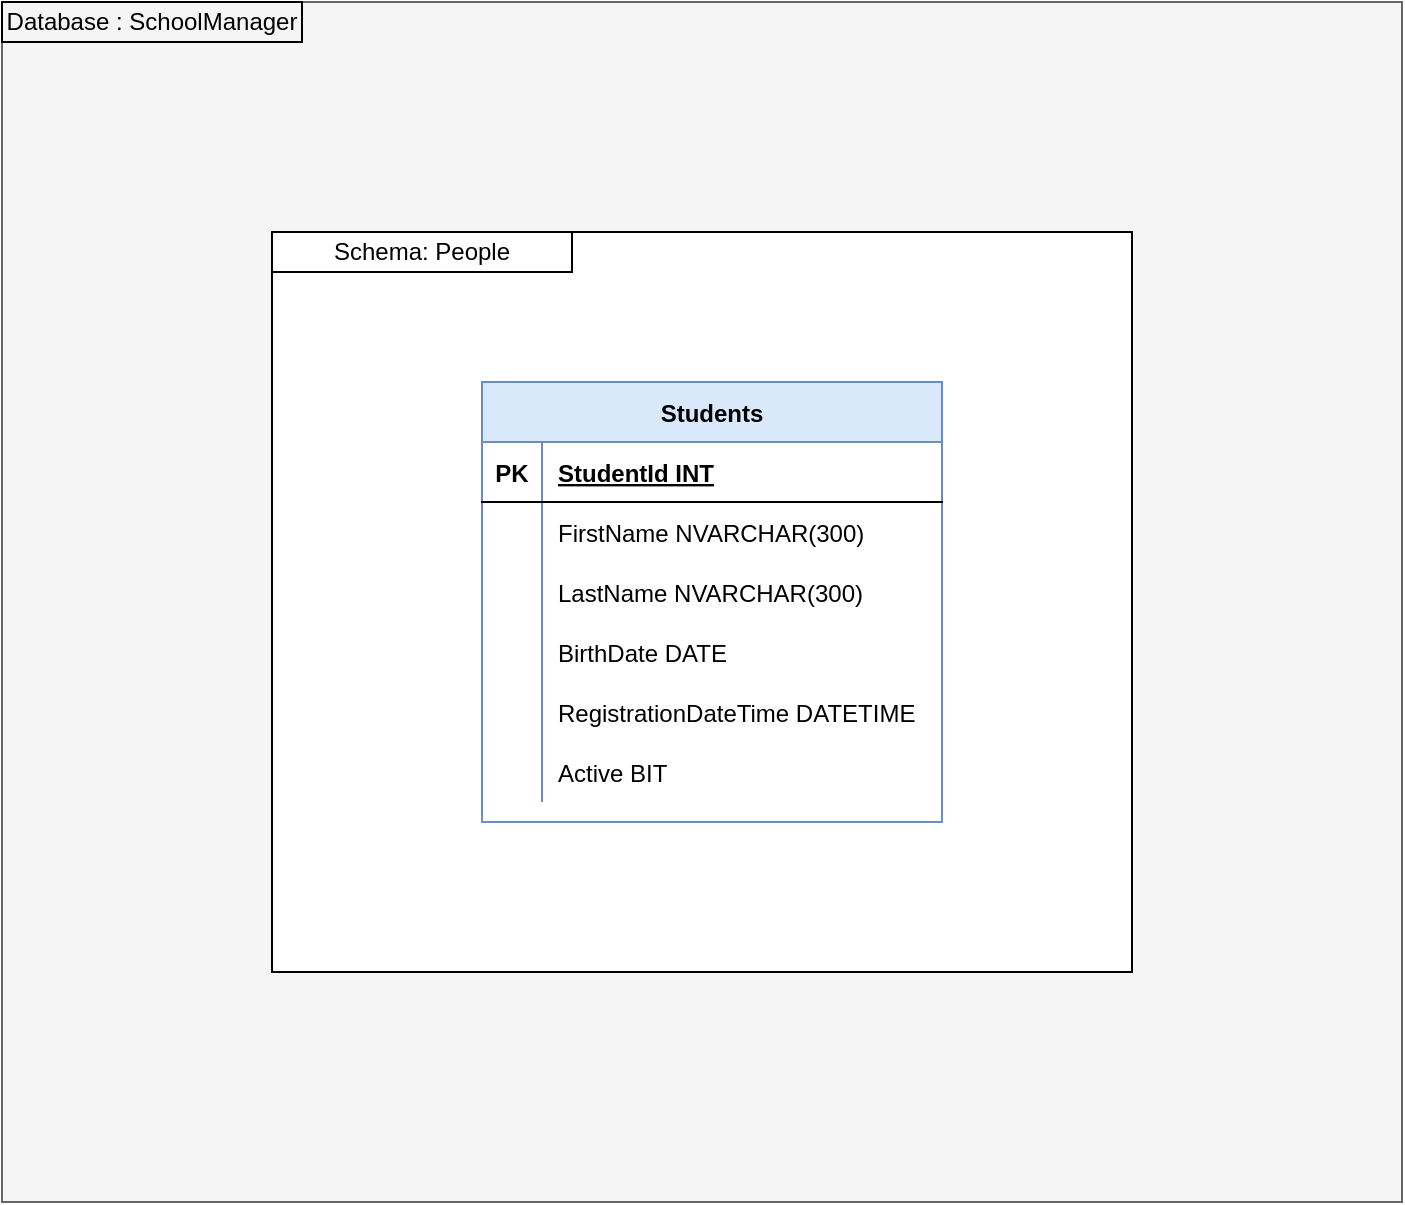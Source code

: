 <mxfile version="14.1.8" type="device"><diagram id="Wiyp3T0PkEMVXwiZ-Kgj" name="Page-1"><mxGraphModel dx="1185" dy="719" grid="1" gridSize="10" guides="1" tooltips="1" connect="1" arrows="1" fold="1" page="0" pageScale="1" pageWidth="850" pageHeight="1100" math="0" shadow="0"><root><mxCell id="0"/><mxCell id="1" parent="0"/><mxCell id="Q-Ood-TLJEt3NAH1Z-bc-20" value="" style="rounded=0;whiteSpace=wrap;html=1;fillColor=#f5f5f5;strokeColor=#666666;fontColor=#333333;" vertex="1" parent="1"><mxGeometry x="70" y="40" width="700" height="600" as="geometry"/></mxCell><mxCell id="Q-Ood-TLJEt3NAH1Z-bc-21" value="Database : SchoolManager" style="text;html=1;align=center;verticalAlign=middle;whiteSpace=wrap;rounded=0;strokeColor=#000000;" vertex="1" parent="1"><mxGeometry x="70" y="40" width="150" height="20" as="geometry"/></mxCell><mxCell id="Q-Ood-TLJEt3NAH1Z-bc-22" value="" style="rounded=0;whiteSpace=wrap;html=1;" vertex="1" parent="1"><mxGeometry x="205" y="155" width="430" height="370" as="geometry"/></mxCell><mxCell id="Q-Ood-TLJEt3NAH1Z-bc-1" value="Students" style="shape=table;startSize=30;container=1;collapsible=1;childLayout=tableLayout;fixedRows=1;rowLines=0;fontStyle=1;align=center;resizeLast=1;fillColor=#dae8fc;strokeColor=#6c8ebf;" vertex="1" parent="1"><mxGeometry x="310" y="230" width="230" height="220" as="geometry"/></mxCell><mxCell id="Q-Ood-TLJEt3NAH1Z-bc-2" value="" style="shape=partialRectangle;collapsible=0;dropTarget=0;pointerEvents=0;fillColor=none;top=0;left=0;bottom=1;right=0;points=[[0,0.5],[1,0.5]];portConstraint=eastwest;" vertex="1" parent="Q-Ood-TLJEt3NAH1Z-bc-1"><mxGeometry y="30" width="230" height="30" as="geometry"/></mxCell><mxCell id="Q-Ood-TLJEt3NAH1Z-bc-3" value="PK" style="shape=partialRectangle;connectable=0;fillColor=none;top=0;left=0;bottom=0;right=0;fontStyle=1;overflow=hidden;" vertex="1" parent="Q-Ood-TLJEt3NAH1Z-bc-2"><mxGeometry width="30" height="30" as="geometry"/></mxCell><mxCell id="Q-Ood-TLJEt3NAH1Z-bc-4" value="StudentId INT" style="shape=partialRectangle;connectable=0;fillColor=none;top=0;left=0;bottom=0;right=0;align=left;spacingLeft=6;fontStyle=5;overflow=hidden;" vertex="1" parent="Q-Ood-TLJEt3NAH1Z-bc-2"><mxGeometry x="30" width="200" height="30" as="geometry"/></mxCell><mxCell id="Q-Ood-TLJEt3NAH1Z-bc-5" value="" style="shape=partialRectangle;collapsible=0;dropTarget=0;pointerEvents=0;fillColor=none;top=0;left=0;bottom=0;right=0;points=[[0,0.5],[1,0.5]];portConstraint=eastwest;" vertex="1" parent="Q-Ood-TLJEt3NAH1Z-bc-1"><mxGeometry y="60" width="230" height="30" as="geometry"/></mxCell><mxCell id="Q-Ood-TLJEt3NAH1Z-bc-6" value="" style="shape=partialRectangle;connectable=0;fillColor=none;top=0;left=0;bottom=0;right=0;editable=1;overflow=hidden;" vertex="1" parent="Q-Ood-TLJEt3NAH1Z-bc-5"><mxGeometry width="30" height="30" as="geometry"/></mxCell><mxCell id="Q-Ood-TLJEt3NAH1Z-bc-7" value="FirstName NVARCHAR(300)" style="shape=partialRectangle;connectable=0;fillColor=none;top=0;left=0;bottom=0;right=0;align=left;spacingLeft=6;overflow=hidden;" vertex="1" parent="Q-Ood-TLJEt3NAH1Z-bc-5"><mxGeometry x="30" width="200" height="30" as="geometry"/></mxCell><mxCell id="Q-Ood-TLJEt3NAH1Z-bc-8" value="" style="shape=partialRectangle;collapsible=0;dropTarget=0;pointerEvents=0;fillColor=none;top=0;left=0;bottom=0;right=0;points=[[0,0.5],[1,0.5]];portConstraint=eastwest;" vertex="1" parent="Q-Ood-TLJEt3NAH1Z-bc-1"><mxGeometry y="90" width="230" height="30" as="geometry"/></mxCell><mxCell id="Q-Ood-TLJEt3NAH1Z-bc-9" value="" style="shape=partialRectangle;connectable=0;fillColor=none;top=0;left=0;bottom=0;right=0;editable=1;overflow=hidden;" vertex="1" parent="Q-Ood-TLJEt3NAH1Z-bc-8"><mxGeometry width="30" height="30" as="geometry"/></mxCell><mxCell id="Q-Ood-TLJEt3NAH1Z-bc-10" value="LastName NVARCHAR(300)" style="shape=partialRectangle;connectable=0;fillColor=none;top=0;left=0;bottom=0;right=0;align=left;spacingLeft=6;overflow=hidden;" vertex="1" parent="Q-Ood-TLJEt3NAH1Z-bc-8"><mxGeometry x="30" width="200" height="30" as="geometry"/></mxCell><mxCell id="Q-Ood-TLJEt3NAH1Z-bc-11" value="" style="shape=partialRectangle;collapsible=0;dropTarget=0;pointerEvents=0;fillColor=none;top=0;left=0;bottom=0;right=0;points=[[0,0.5],[1,0.5]];portConstraint=eastwest;" vertex="1" parent="Q-Ood-TLJEt3NAH1Z-bc-1"><mxGeometry y="120" width="230" height="30" as="geometry"/></mxCell><mxCell id="Q-Ood-TLJEt3NAH1Z-bc-12" value="" style="shape=partialRectangle;connectable=0;fillColor=none;top=0;left=0;bottom=0;right=0;editable=1;overflow=hidden;" vertex="1" parent="Q-Ood-TLJEt3NAH1Z-bc-11"><mxGeometry width="30" height="30" as="geometry"/></mxCell><mxCell id="Q-Ood-TLJEt3NAH1Z-bc-13" value="BirthDate DATE" style="shape=partialRectangle;connectable=0;fillColor=none;top=0;left=0;bottom=0;right=0;align=left;spacingLeft=6;overflow=hidden;" vertex="1" parent="Q-Ood-TLJEt3NAH1Z-bc-11"><mxGeometry x="30" width="200" height="30" as="geometry"/></mxCell><mxCell id="Q-Ood-TLJEt3NAH1Z-bc-14" value="" style="shape=partialRectangle;collapsible=0;dropTarget=0;pointerEvents=0;fillColor=none;top=0;left=0;bottom=0;right=0;points=[[0,0.5],[1,0.5]];portConstraint=eastwest;" vertex="1" parent="Q-Ood-TLJEt3NAH1Z-bc-1"><mxGeometry y="150" width="230" height="30" as="geometry"/></mxCell><mxCell id="Q-Ood-TLJEt3NAH1Z-bc-15" value="" style="shape=partialRectangle;connectable=0;fillColor=none;top=0;left=0;bottom=0;right=0;editable=1;overflow=hidden;" vertex="1" parent="Q-Ood-TLJEt3NAH1Z-bc-14"><mxGeometry width="30" height="30" as="geometry"/></mxCell><mxCell id="Q-Ood-TLJEt3NAH1Z-bc-16" value="RegistrationDateTime DATETIME" style="shape=partialRectangle;connectable=0;fillColor=none;top=0;left=0;bottom=0;right=0;align=left;spacingLeft=6;overflow=hidden;" vertex="1" parent="Q-Ood-TLJEt3NAH1Z-bc-14"><mxGeometry x="30" width="200" height="30" as="geometry"/></mxCell><mxCell id="Q-Ood-TLJEt3NAH1Z-bc-17" value="" style="shape=partialRectangle;collapsible=0;dropTarget=0;pointerEvents=0;fillColor=none;top=0;left=0;bottom=0;right=0;points=[[0,0.5],[1,0.5]];portConstraint=eastwest;" vertex="1" parent="Q-Ood-TLJEt3NAH1Z-bc-1"><mxGeometry y="180" width="230" height="30" as="geometry"/></mxCell><mxCell id="Q-Ood-TLJEt3NAH1Z-bc-18" value="" style="shape=partialRectangle;connectable=0;fillColor=none;top=0;left=0;bottom=0;right=0;editable=1;overflow=hidden;" vertex="1" parent="Q-Ood-TLJEt3NAH1Z-bc-17"><mxGeometry width="30" height="30" as="geometry"/></mxCell><mxCell id="Q-Ood-TLJEt3NAH1Z-bc-19" value="Active BIT" style="shape=partialRectangle;connectable=0;fillColor=none;top=0;left=0;bottom=0;right=0;align=left;spacingLeft=6;overflow=hidden;" vertex="1" parent="Q-Ood-TLJEt3NAH1Z-bc-17"><mxGeometry x="30" width="200" height="30" as="geometry"/></mxCell><mxCell id="Q-Ood-TLJEt3NAH1Z-bc-23" value="Schema: People" style="text;html=1;align=center;verticalAlign=middle;whiteSpace=wrap;rounded=0;strokeColor=#000000;" vertex="1" parent="1"><mxGeometry x="205" y="155" width="150" height="20" as="geometry"/></mxCell></root></mxGraphModel></diagram></mxfile>